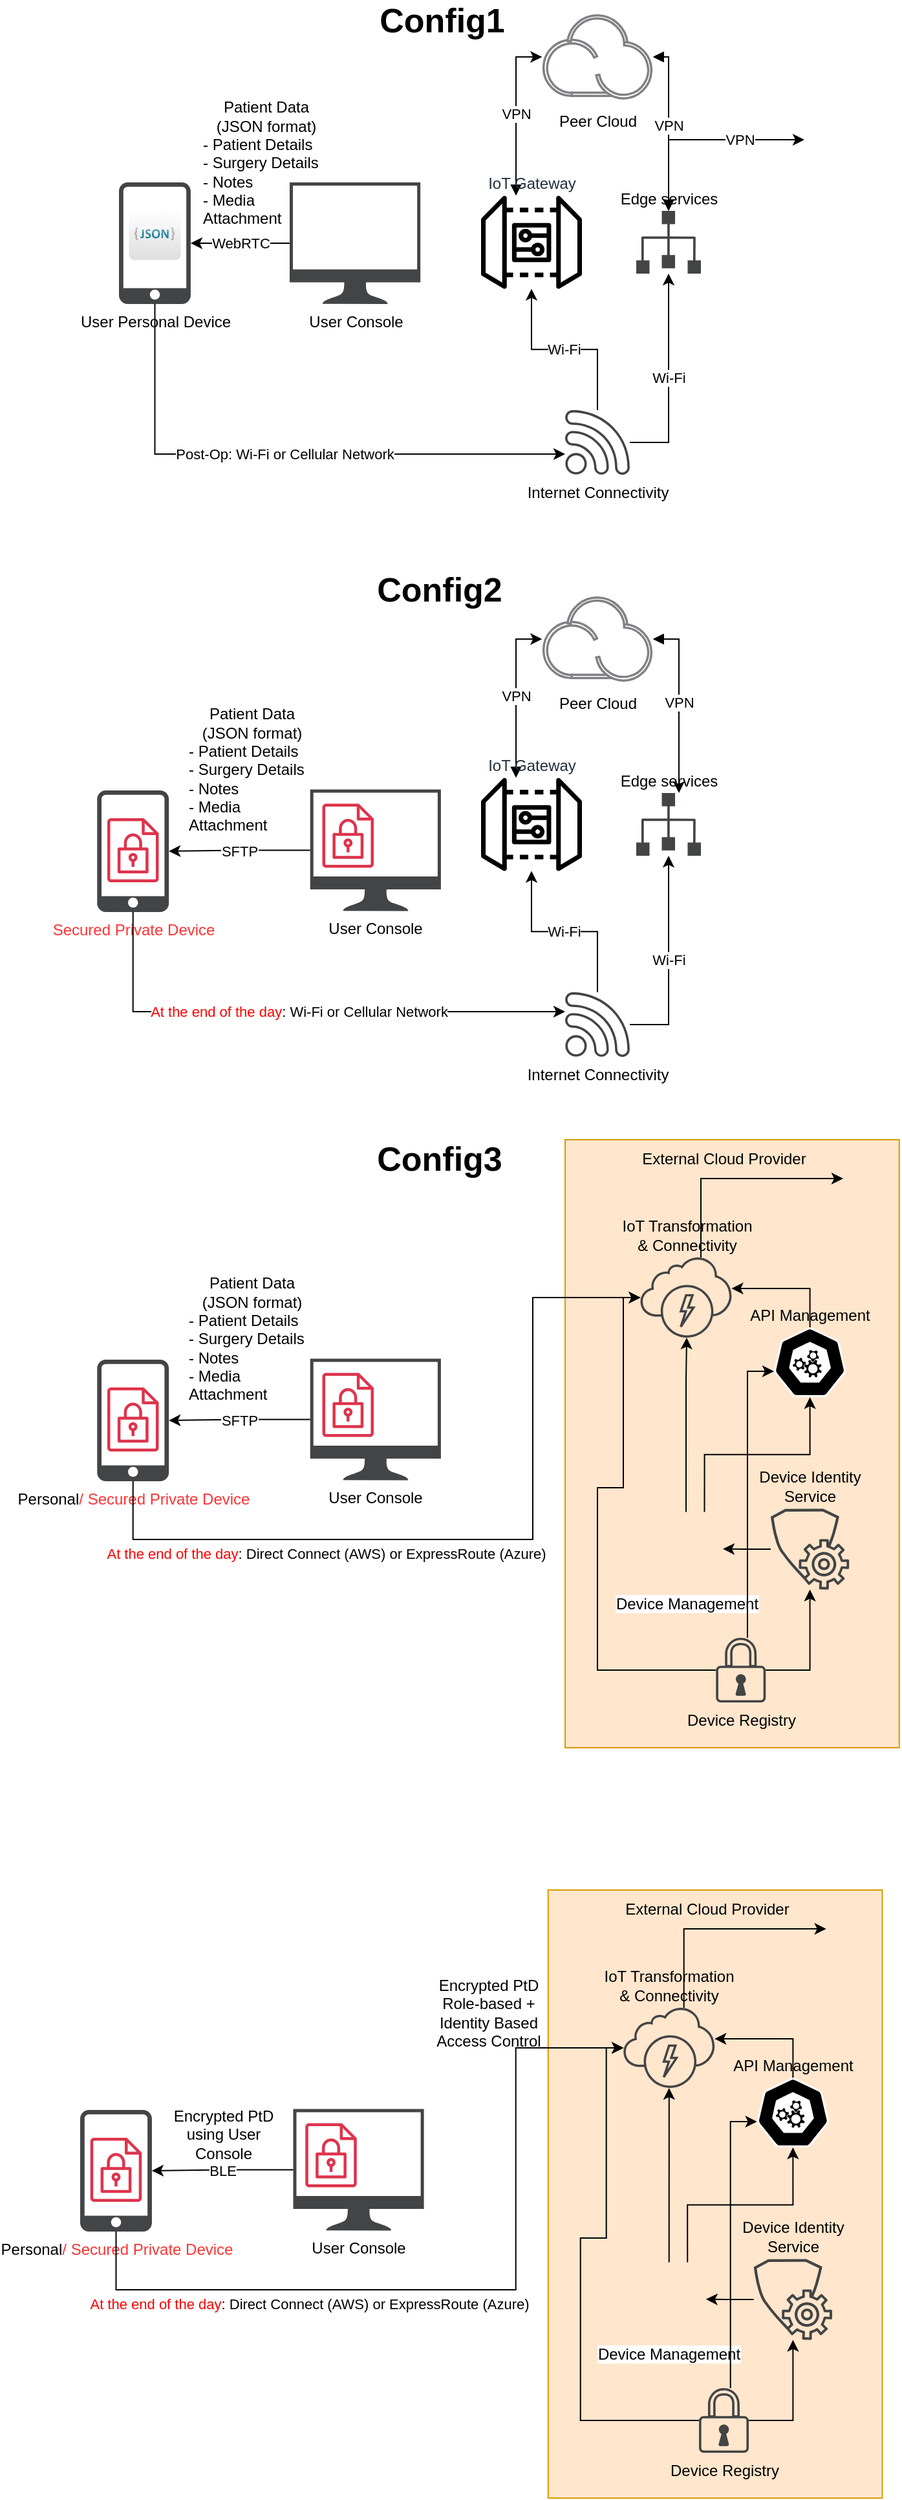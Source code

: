 <mxfile version="24.0.4" type="github">
  <diagram name="Page-1" id="X_7h8zLOfVIcf5Rycq8-">
    <mxGraphModel dx="1434" dy="814" grid="1" gridSize="10" guides="1" tooltips="1" connect="1" arrows="1" fold="1" page="1" pageScale="1" pageWidth="850" pageHeight="1100" math="0" shadow="0">
      <root>
        <mxCell id="0" />
        <mxCell id="1" parent="0" />
        <mxCell id="LSRTFatCAq7PPlSGL0DP-1" value="" style="rounded=0;whiteSpace=wrap;html=1;fillColor=#ffe6cc;strokeColor=#d79b00;" parent="1" vertex="1">
          <mxGeometry x="505" y="960" width="258.36" height="470" as="geometry" />
        </mxCell>
        <mxCell id="LSRTFatCAq7PPlSGL0DP-2" value="User Personal Device" style="sketch=0;pointerEvents=1;shadow=0;dashed=0;html=1;strokeColor=none;fillColor=#434445;aspect=fixed;labelPosition=center;verticalLabelPosition=bottom;verticalAlign=top;align=center;outlineConnect=0;shape=mxgraph.vvd.phone;" parent="1" vertex="1">
          <mxGeometry x="160" y="220" width="55.46" height="94" as="geometry" />
        </mxCell>
        <mxCell id="LSRTFatCAq7PPlSGL0DP-3" value="User Console" style="sketch=0;pointerEvents=1;shadow=0;dashed=0;html=1;strokeColor=none;fillColor=#434445;aspect=fixed;labelPosition=center;verticalLabelPosition=bottom;verticalAlign=top;align=center;outlineConnect=0;shape=mxgraph.vvd.monitor;" parent="1" vertex="1">
          <mxGeometry x="292" y="220" width="101.08" height="94" as="geometry" />
        </mxCell>
        <mxCell id="LSRTFatCAq7PPlSGL0DP-4" value="WebRTC" style="edgeStyle=orthogonalEdgeStyle;shape=connector;rounded=0;orthogonalLoop=1;jettySize=auto;html=1;labelBackgroundColor=default;strokeColor=default;align=center;verticalAlign=middle;fontFamily=Helvetica;fontSize=11;fontColor=default;endArrow=classic;" parent="1" source="LSRTFatCAq7PPlSGL0DP-3" target="LSRTFatCAq7PPlSGL0DP-2" edge="1">
          <mxGeometry relative="1" as="geometry" />
        </mxCell>
        <mxCell id="LSRTFatCAq7PPlSGL0DP-5" value="VPN" style="edgeStyle=orthogonalEdgeStyle;shape=connector;rounded=0;orthogonalLoop=1;jettySize=auto;html=1;exitX=1;exitY=0.5;exitDx=0;exitDy=0;labelBackgroundColor=default;strokeColor=default;align=center;verticalAlign=middle;fontFamily=Helvetica;fontSize=11;fontColor=default;endArrow=classic;startArrow=block;startFill=1;" parent="1" source="LSRTFatCAq7PPlSGL0DP-6" target="LSRTFatCAq7PPlSGL0DP-9" edge="1">
          <mxGeometry relative="1" as="geometry">
            <Array as="points">
              <mxPoint x="585" y="123" />
            </Array>
          </mxGeometry>
        </mxCell>
        <mxCell id="LSRTFatCAq7PPlSGL0DP-6" value="Peer Cloud" style="image;aspect=fixed;perimeter=ellipsePerimeter;html=1;align=center;shadow=0;dashed=0;fontColor=#00000;labelBackgroundColor=default;fontSize=12;spacingTop=3;image=img/lib/ibm/miscellaneous/peer_cloud.svg;strokeColor=#000000;" parent="1" vertex="1">
          <mxGeometry x="487.14" y="90" width="85.71" height="66" as="geometry" />
        </mxCell>
        <mxCell id="LSRTFatCAq7PPlSGL0DP-7" value="VPN" style="edgeStyle=orthogonalEdgeStyle;shape=connector;rounded=0;orthogonalLoop=1;jettySize=auto;html=1;entryX=0;entryY=0.5;entryDx=0;entryDy=0;labelBackgroundColor=default;strokeColor=default;align=center;verticalAlign=middle;fontFamily=Helvetica;fontSize=11;fontColor=default;endArrow=classic;startArrow=block;startFill=1;" parent="1" source="LSRTFatCAq7PPlSGL0DP-8" target="LSRTFatCAq7PPlSGL0DP-6" edge="1">
          <mxGeometry relative="1" as="geometry">
            <Array as="points">
              <mxPoint x="467" y="123" />
            </Array>
          </mxGeometry>
        </mxCell>
        <mxCell id="LSRTFatCAq7PPlSGL0DP-8" value="IoT Gateway" style="sketch=0;outlineConnect=0;fontColor=#232F3E;gradientColor=none;fillColor=#00000;strokeColor=none;dashed=0;verticalLabelPosition=top;verticalAlign=bottom;align=center;html=1;fontSize=12;fontStyle=0;aspect=fixed;pointerEvents=1;shape=mxgraph.aws4.iot_device_gateway;labelPosition=center;" parent="1" vertex="1">
          <mxGeometry x="440" y="229.75" width="78" height="73" as="geometry" />
        </mxCell>
        <mxCell id="LSRTFatCAq7PPlSGL0DP-9" value="Edge services" style="sketch=0;pointerEvents=1;shadow=0;dashed=0;html=1;strokeColor=none;fillColor=#434445;aspect=fixed;labelPosition=center;verticalLabelPosition=top;verticalAlign=bottom;align=center;outlineConnect=0;shape=mxgraph.vvd.infrastructure;" parent="1" vertex="1">
          <mxGeometry x="560" y="242" width="50" height="48.5" as="geometry" />
        </mxCell>
        <mxCell id="LSRTFatCAq7PPlSGL0DP-10" value="Wi-Fi" style="edgeStyle=orthogonalEdgeStyle;shape=connector;rounded=0;orthogonalLoop=1;jettySize=auto;html=1;labelBackgroundColor=default;strokeColor=default;align=center;verticalAlign=middle;fontFamily=Helvetica;fontSize=11;fontColor=default;endArrow=classic;" parent="1" source="LSRTFatCAq7PPlSGL0DP-12" target="LSRTFatCAq7PPlSGL0DP-8" edge="1">
          <mxGeometry relative="1" as="geometry" />
        </mxCell>
        <mxCell id="LSRTFatCAq7PPlSGL0DP-11" value="Wi-Fi" style="edgeStyle=orthogonalEdgeStyle;shape=connector;rounded=0;orthogonalLoop=1;jettySize=auto;html=1;labelBackgroundColor=default;strokeColor=default;align=center;verticalAlign=middle;fontFamily=Helvetica;fontSize=11;fontColor=default;endArrow=classic;" parent="1" source="LSRTFatCAq7PPlSGL0DP-12" target="LSRTFatCAq7PPlSGL0DP-9" edge="1">
          <mxGeometry relative="1" as="geometry" />
        </mxCell>
        <mxCell id="LSRTFatCAq7PPlSGL0DP-12" value="Internet Connectivity" style="sketch=0;pointerEvents=1;shadow=0;dashed=0;html=1;strokeColor=none;fillColor=#434445;aspect=fixed;labelPosition=center;verticalLabelPosition=bottom;verticalAlign=top;align=center;outlineConnect=0;shape=mxgraph.vvd.wi_fi;" parent="1" vertex="1">
          <mxGeometry x="505" y="396" width="50" height="50" as="geometry" />
        </mxCell>
        <mxCell id="LSRTFatCAq7PPlSGL0DP-13" value="VPN" style="edgeStyle=orthogonalEdgeStyle;shape=connector;rounded=0;orthogonalLoop=1;jettySize=auto;html=1;labelBackgroundColor=default;strokeColor=default;align=center;verticalAlign=middle;fontFamily=Helvetica;fontSize=11;fontColor=default;endArrow=classic;startArrow=block;startFill=1;" parent="1" source="LSRTFatCAq7PPlSGL0DP-9" edge="1">
          <mxGeometry x="0.375" relative="1" as="geometry">
            <Array as="points">
              <mxPoint x="585" y="187" />
            </Array>
            <mxPoint x="690" y="187" as="targetPoint" />
            <mxPoint as="offset" />
          </mxGeometry>
        </mxCell>
        <mxCell id="LSRTFatCAq7PPlSGL0DP-14" value="Post-Op: Wi-Fi or Cellular Network" style="edgeStyle=orthogonalEdgeStyle;shape=connector;rounded=0;orthogonalLoop=1;jettySize=auto;html=1;labelBackgroundColor=default;strokeColor=default;align=center;verticalAlign=middle;fontFamily=Helvetica;fontSize=11;fontColor=default;endArrow=classic;startArrow=none;startFill=0;" parent="1" source="LSRTFatCAq7PPlSGL0DP-2" target="LSRTFatCAq7PPlSGL0DP-12" edge="1">
          <mxGeometry relative="1" as="geometry">
            <Array as="points">
              <mxPoint x="188" y="430" />
            </Array>
          </mxGeometry>
        </mxCell>
        <mxCell id="LSRTFatCAq7PPlSGL0DP-15" value="" style="dashed=0;outlineConnect=0;html=1;align=center;labelPosition=center;verticalLabelPosition=bottom;verticalAlign=top;shape=mxgraph.webicons.json_2;gradientColor=#DFDEDE" parent="1" vertex="1">
          <mxGeometry x="167.73" y="240" width="40" height="40" as="geometry" />
        </mxCell>
        <mxCell id="LSRTFatCAq7PPlSGL0DP-16" value="Patient Data&lt;br&gt;(JSON format)&lt;br&gt;&lt;div style=&quot;text-align: left;&quot;&gt;&lt;span style=&quot;background-color: initial;&quot;&gt;- Patient Details&lt;/span&gt;&lt;/div&gt;&lt;div style=&quot;text-align: left;&quot;&gt;&lt;span style=&quot;background-color: initial;&quot;&gt;- Surgery Details&lt;/span&gt;&lt;/div&gt;&lt;div style=&quot;text-align: left;&quot;&gt;&lt;span style=&quot;background-color: initial;&quot;&gt;- Notes&lt;/span&gt;&lt;/div&gt;&lt;div style=&quot;text-align: left;&quot;&gt;&lt;span style=&quot;background-color: initial;&quot;&gt;- Media Attachment&lt;/span&gt;&lt;/div&gt;" style="text;html=1;align=center;verticalAlign=middle;whiteSpace=wrap;rounded=0;" parent="1" vertex="1">
          <mxGeometry x="224" y="160" width="100" height="90" as="geometry" />
        </mxCell>
        <mxCell id="LSRTFatCAq7PPlSGL0DP-17" value="&lt;font color=&quot;#ff3333&quot;&gt;Secured Private Device&lt;/font&gt;" style="sketch=0;pointerEvents=1;shadow=0;dashed=0;html=1;strokeColor=none;fillColor=#434445;aspect=fixed;labelPosition=center;verticalLabelPosition=bottom;verticalAlign=top;align=center;outlineConnect=0;shape=mxgraph.vvd.phone;" parent="1" vertex="1">
          <mxGeometry x="143.13" y="690" width="55.46" height="94" as="geometry" />
        </mxCell>
        <mxCell id="LSRTFatCAq7PPlSGL0DP-18" value="VPN" style="edgeStyle=orthogonalEdgeStyle;shape=connector;rounded=0;orthogonalLoop=1;jettySize=auto;html=1;exitX=1;exitY=0.5;exitDx=0;exitDy=0;labelBackgroundColor=default;strokeColor=default;align=center;verticalAlign=middle;fontFamily=Helvetica;fontSize=11;fontColor=default;endArrow=classic;startArrow=block;startFill=1;" parent="1" source="LSRTFatCAq7PPlSGL0DP-19" target="LSRTFatCAq7PPlSGL0DP-22" edge="1">
          <mxGeometry relative="1" as="geometry">
            <Array as="points">
              <mxPoint x="593" y="573" />
            </Array>
          </mxGeometry>
        </mxCell>
        <mxCell id="LSRTFatCAq7PPlSGL0DP-19" value="Peer Cloud" style="image;aspect=fixed;perimeter=ellipsePerimeter;html=1;align=center;shadow=0;dashed=0;fontColor=#00000;labelBackgroundColor=default;fontSize=12;spacingTop=3;image=img/lib/ibm/miscellaneous/peer_cloud.svg;strokeColor=#000000;" parent="1" vertex="1">
          <mxGeometry x="487.14" y="540" width="85.71" height="66" as="geometry" />
        </mxCell>
        <mxCell id="LSRTFatCAq7PPlSGL0DP-20" value="VPN" style="edgeStyle=orthogonalEdgeStyle;shape=connector;rounded=0;orthogonalLoop=1;jettySize=auto;html=1;entryX=0;entryY=0.5;entryDx=0;entryDy=0;labelBackgroundColor=default;strokeColor=default;align=center;verticalAlign=middle;fontFamily=Helvetica;fontSize=11;fontColor=default;endArrow=classic;startArrow=block;startFill=1;" parent="1" source="LSRTFatCAq7PPlSGL0DP-21" target="LSRTFatCAq7PPlSGL0DP-19" edge="1">
          <mxGeometry relative="1" as="geometry">
            <Array as="points">
              <mxPoint x="467" y="573" />
            </Array>
          </mxGeometry>
        </mxCell>
        <mxCell id="LSRTFatCAq7PPlSGL0DP-21" value="IoT Gateway" style="sketch=0;outlineConnect=0;fontColor=#232F3E;gradientColor=none;fillColor=#00000;strokeColor=none;dashed=0;verticalLabelPosition=top;verticalAlign=bottom;align=center;html=1;fontSize=12;fontStyle=0;aspect=fixed;pointerEvents=1;shape=mxgraph.aws4.iot_device_gateway;labelPosition=center;" parent="1" vertex="1">
          <mxGeometry x="440" y="679.75" width="78" height="73" as="geometry" />
        </mxCell>
        <mxCell id="LSRTFatCAq7PPlSGL0DP-22" value="Edge services" style="sketch=0;pointerEvents=1;shadow=0;dashed=0;html=1;strokeColor=none;fillColor=#434445;aspect=fixed;labelPosition=center;verticalLabelPosition=top;verticalAlign=bottom;align=center;outlineConnect=0;shape=mxgraph.vvd.infrastructure;" parent="1" vertex="1">
          <mxGeometry x="560" y="692" width="50" height="48.5" as="geometry" />
        </mxCell>
        <mxCell id="LSRTFatCAq7PPlSGL0DP-23" value="Wi-Fi" style="edgeStyle=orthogonalEdgeStyle;shape=connector;rounded=0;orthogonalLoop=1;jettySize=auto;html=1;labelBackgroundColor=default;strokeColor=default;align=center;verticalAlign=middle;fontFamily=Helvetica;fontSize=11;fontColor=default;endArrow=classic;" parent="1" source="LSRTFatCAq7PPlSGL0DP-25" target="LSRTFatCAq7PPlSGL0DP-21" edge="1">
          <mxGeometry relative="1" as="geometry" />
        </mxCell>
        <mxCell id="LSRTFatCAq7PPlSGL0DP-24" value="Wi-Fi" style="edgeStyle=orthogonalEdgeStyle;shape=connector;rounded=0;orthogonalLoop=1;jettySize=auto;html=1;labelBackgroundColor=default;strokeColor=default;align=center;verticalAlign=middle;fontFamily=Helvetica;fontSize=11;fontColor=default;endArrow=classic;" parent="1" source="LSRTFatCAq7PPlSGL0DP-25" target="LSRTFatCAq7PPlSGL0DP-22" edge="1">
          <mxGeometry relative="1" as="geometry" />
        </mxCell>
        <mxCell id="LSRTFatCAq7PPlSGL0DP-25" value="Internet Connectivity" style="sketch=0;pointerEvents=1;shadow=0;dashed=0;html=1;strokeColor=none;fillColor=#434445;aspect=fixed;labelPosition=center;verticalLabelPosition=bottom;verticalAlign=top;align=center;outlineConnect=0;shape=mxgraph.vvd.wi_fi;" parent="1" vertex="1">
          <mxGeometry x="505" y="846" width="50" height="50" as="geometry" />
        </mxCell>
        <mxCell id="LSRTFatCAq7PPlSGL0DP-26" value="&lt;font color=&quot;#ff0000&quot;&gt;At the end of the day&lt;/font&gt;: Wi-Fi or Cellular Network" style="edgeStyle=orthogonalEdgeStyle;shape=connector;rounded=0;orthogonalLoop=1;jettySize=auto;html=1;labelBackgroundColor=default;strokeColor=default;align=center;verticalAlign=middle;fontFamily=Helvetica;fontSize=11;fontColor=default;endArrow=classic;startArrow=none;startFill=0;" parent="1" source="LSRTFatCAq7PPlSGL0DP-17" target="LSRTFatCAq7PPlSGL0DP-25" edge="1">
          <mxGeometry relative="1" as="geometry">
            <Array as="points">
              <mxPoint x="171.13" y="861" />
            </Array>
          </mxGeometry>
        </mxCell>
        <mxCell id="LSRTFatCAq7PPlSGL0DP-27" value="User Console" style="sketch=0;pointerEvents=1;shadow=0;dashed=0;html=1;strokeColor=none;fillColor=#434445;aspect=fixed;labelPosition=center;verticalLabelPosition=bottom;verticalAlign=top;align=center;outlineConnect=0;shape=mxgraph.vvd.monitor;" parent="1" vertex="1">
          <mxGeometry x="307.86" y="689.25" width="101.08" height="94" as="geometry" />
        </mxCell>
        <mxCell id="LSRTFatCAq7PPlSGL0DP-28" value="SFTP" style="edgeStyle=orthogonalEdgeStyle;shape=connector;rounded=0;orthogonalLoop=1;jettySize=auto;html=1;labelBackgroundColor=default;strokeColor=default;align=center;verticalAlign=middle;fontFamily=Helvetica;fontSize=11;fontColor=default;endArrow=classic;" parent="1" source="LSRTFatCAq7PPlSGL0DP-27" target="LSRTFatCAq7PPlSGL0DP-17" edge="1">
          <mxGeometry relative="1" as="geometry">
            <mxPoint x="230.86" y="736.25" as="targetPoint" />
          </mxGeometry>
        </mxCell>
        <mxCell id="LSRTFatCAq7PPlSGL0DP-29" value="Patient Data&lt;br&gt;(JSON format)&lt;br&gt;&lt;div style=&quot;text-align: left;&quot;&gt;&lt;span style=&quot;background-color: initial;&quot;&gt;- Patient Details&lt;/span&gt;&lt;/div&gt;&lt;div style=&quot;text-align: left;&quot;&gt;&lt;span style=&quot;background-color: initial;&quot;&gt;- Surgery Details&lt;/span&gt;&lt;/div&gt;&lt;div style=&quot;text-align: left;&quot;&gt;&lt;span style=&quot;background-color: initial;&quot;&gt;- Notes&lt;/span&gt;&lt;/div&gt;&lt;div style=&quot;text-align: left;&quot;&gt;&lt;span style=&quot;background-color: initial;&quot;&gt;- Media Attachment&lt;/span&gt;&lt;/div&gt;" style="text;html=1;align=center;verticalAlign=middle;whiteSpace=wrap;rounded=0;" parent="1" vertex="1">
          <mxGeometry x="213.13" y="629.25" width="100" height="90" as="geometry" />
        </mxCell>
        <mxCell id="LSRTFatCAq7PPlSGL0DP-30" value="" style="sketch=0;outlineConnect=0;fontColor=#232F3E;gradientColor=none;fillColor=#DD344C;strokeColor=none;dashed=0;verticalLabelPosition=bottom;verticalAlign=top;align=center;html=1;fontSize=12;fontStyle=0;aspect=fixed;pointerEvents=1;shape=mxgraph.aws4.encrypted_data;" parent="1" vertex="1">
          <mxGeometry x="317.26" y="700" width="39.74" height="50" as="geometry" />
        </mxCell>
        <mxCell id="LSRTFatCAq7PPlSGL0DP-31" value="&lt;b&gt;&lt;font style=&quot;font-size: 26px;&quot;&gt;Config1&lt;/font&gt;&lt;/b&gt;" style="text;html=1;align=center;verticalAlign=middle;whiteSpace=wrap;rounded=0;" parent="1" vertex="1">
          <mxGeometry x="380.0" y="80" width="60" height="30" as="geometry" />
        </mxCell>
        <mxCell id="LSRTFatCAq7PPlSGL0DP-32" value="&lt;b&gt;&lt;font style=&quot;font-size: 26px;&quot;&gt;Config2&lt;br&gt;&lt;/font&gt;&lt;/b&gt;" style="text;html=1;align=center;verticalAlign=middle;whiteSpace=wrap;rounded=0;" parent="1" vertex="1">
          <mxGeometry x="378.13" y="520" width="60" height="30" as="geometry" />
        </mxCell>
        <mxCell id="LSRTFatCAq7PPlSGL0DP-33" value="Personal&lt;font color=&quot;#ff3333&quot;&gt;/ Secured Private Device&lt;/font&gt;" style="sketch=0;pointerEvents=1;shadow=0;dashed=0;html=1;strokeColor=none;fillColor=#434445;aspect=fixed;labelPosition=center;verticalLabelPosition=bottom;verticalAlign=top;align=center;outlineConnect=0;shape=mxgraph.vvd.phone;" parent="1" vertex="1">
          <mxGeometry x="143.13" y="1130" width="55.46" height="94" as="geometry" />
        </mxCell>
        <mxCell id="LSRTFatCAq7PPlSGL0DP-34" value="&lt;font color=&quot;#ff0000&quot;&gt;At the end of the day&lt;/font&gt;: Direct Connect (AWS) or ExpressRoute (Azure)" style="edgeStyle=orthogonalEdgeStyle;shape=connector;rounded=0;orthogonalLoop=1;jettySize=auto;html=1;labelBackgroundColor=default;strokeColor=default;align=center;verticalAlign=middle;fontFamily=Helvetica;fontSize=11;fontColor=default;endArrow=classic;startArrow=none;startFill=0;" parent="1" source="LSRTFatCAq7PPlSGL0DP-33" target="LSRTFatCAq7PPlSGL0DP-43" edge="1">
          <mxGeometry x="-0.378" y="-11" relative="1" as="geometry">
            <Array as="points">
              <mxPoint x="171" y="1269" />
              <mxPoint x="480" y="1269" />
              <mxPoint x="480" y="1082" />
            </Array>
            <mxPoint x="505" y="1301" as="targetPoint" />
            <mxPoint as="offset" />
          </mxGeometry>
        </mxCell>
        <mxCell id="LSRTFatCAq7PPlSGL0DP-35" value="User Console" style="sketch=0;pointerEvents=1;shadow=0;dashed=0;html=1;strokeColor=none;fillColor=#434445;aspect=fixed;labelPosition=center;verticalLabelPosition=bottom;verticalAlign=top;align=center;outlineConnect=0;shape=mxgraph.vvd.monitor;" parent="1" vertex="1">
          <mxGeometry x="307.86" y="1129.25" width="101.08" height="94" as="geometry" />
        </mxCell>
        <mxCell id="LSRTFatCAq7PPlSGL0DP-36" value="SFTP" style="edgeStyle=orthogonalEdgeStyle;shape=connector;rounded=0;orthogonalLoop=1;jettySize=auto;html=1;labelBackgroundColor=default;strokeColor=default;align=center;verticalAlign=middle;fontFamily=Helvetica;fontSize=11;fontColor=default;endArrow=classic;" parent="1" source="LSRTFatCAq7PPlSGL0DP-35" target="LSRTFatCAq7PPlSGL0DP-33" edge="1">
          <mxGeometry relative="1" as="geometry">
            <mxPoint x="230.86" y="1176.25" as="targetPoint" />
          </mxGeometry>
        </mxCell>
        <mxCell id="LSRTFatCAq7PPlSGL0DP-37" value="Patient Data&lt;br&gt;(JSON format)&lt;br&gt;&lt;div style=&quot;text-align: left;&quot;&gt;&lt;span style=&quot;background-color: initial;&quot;&gt;- Patient Details&lt;/span&gt;&lt;/div&gt;&lt;div style=&quot;text-align: left;&quot;&gt;&lt;span style=&quot;background-color: initial;&quot;&gt;- Surgery Details&lt;/span&gt;&lt;/div&gt;&lt;div style=&quot;text-align: left;&quot;&gt;&lt;span style=&quot;background-color: initial;&quot;&gt;- Notes&lt;/span&gt;&lt;/div&gt;&lt;div style=&quot;text-align: left;&quot;&gt;&lt;span style=&quot;background-color: initial;&quot;&gt;- Media Attachment&lt;/span&gt;&lt;/div&gt;" style="text;html=1;align=center;verticalAlign=middle;whiteSpace=wrap;rounded=0;" parent="1" vertex="1">
          <mxGeometry x="213.13" y="1069.25" width="100" height="90" as="geometry" />
        </mxCell>
        <mxCell id="LSRTFatCAq7PPlSGL0DP-38" value="" style="sketch=0;outlineConnect=0;fontColor=#232F3E;gradientColor=none;fillColor=#DD344C;strokeColor=none;dashed=0;verticalLabelPosition=bottom;verticalAlign=top;align=center;html=1;fontSize=12;fontStyle=0;aspect=fixed;pointerEvents=1;shape=mxgraph.aws4.encrypted_data;" parent="1" vertex="1">
          <mxGeometry x="317.26" y="1140" width="39.74" height="50" as="geometry" />
        </mxCell>
        <mxCell id="LSRTFatCAq7PPlSGL0DP-39" value="&lt;b&gt;&lt;font style=&quot;font-size: 26px;&quot;&gt;Config3&lt;br&gt;&lt;/font&gt;&lt;/b&gt;" style="text;html=1;align=center;verticalAlign=middle;whiteSpace=wrap;rounded=0;" parent="1" vertex="1">
          <mxGeometry x="378.13" y="960" width="60" height="30" as="geometry" />
        </mxCell>
        <mxCell id="LSRTFatCAq7PPlSGL0DP-40" value="" style="sketch=0;outlineConnect=0;fontColor=#232F3E;gradientColor=none;fillColor=#DD344C;strokeColor=none;dashed=0;verticalLabelPosition=bottom;verticalAlign=top;align=center;html=1;fontSize=12;fontStyle=0;aspect=fixed;pointerEvents=1;shape=mxgraph.aws4.encrypted_data;" parent="1" vertex="1">
          <mxGeometry x="150.99" y="711.25" width="39.74" height="50" as="geometry" />
        </mxCell>
        <mxCell id="LSRTFatCAq7PPlSGL0DP-41" value="" style="sketch=0;outlineConnect=0;fontColor=#232F3E;gradientColor=none;fillColor=#DD344C;strokeColor=none;dashed=0;verticalLabelPosition=bottom;verticalAlign=top;align=center;html=1;fontSize=12;fontStyle=0;aspect=fixed;pointerEvents=1;shape=mxgraph.aws4.encrypted_data;" parent="1" vertex="1">
          <mxGeometry x="150.99" y="1151.25" width="39.74" height="50" as="geometry" />
        </mxCell>
        <mxCell id="LSRTFatCAq7PPlSGL0DP-42" style="edgeStyle=orthogonalEdgeStyle;shape=connector;rounded=0;orthogonalLoop=1;jettySize=auto;html=1;labelBackgroundColor=default;strokeColor=default;align=center;verticalAlign=middle;fontFamily=Helvetica;fontSize=11;fontColor=default;endArrow=classic;" parent="1" source="LSRTFatCAq7PPlSGL0DP-43" edge="1">
          <mxGeometry relative="1" as="geometry">
            <Array as="points">
              <mxPoint x="610" y="990" />
            </Array>
            <mxPoint x="720" y="990" as="targetPoint" />
          </mxGeometry>
        </mxCell>
        <mxCell id="LSRTFatCAq7PPlSGL0DP-43" value="IoT Transformation &lt;br&gt;&amp;amp; Connectivity" style="sketch=0;pointerEvents=1;shadow=0;dashed=0;html=1;strokeColor=none;fillColor=#434445;aspect=fixed;labelPosition=center;verticalLabelPosition=top;verticalAlign=bottom;align=center;outlineConnect=0;shape=mxgraph.vvd.service_provider_cloud_environment;" parent="1" vertex="1">
          <mxGeometry x="563.27" y="1051" width="70.46" height="62" as="geometry" />
        </mxCell>
        <mxCell id="LSRTFatCAq7PPlSGL0DP-44" style="edgeStyle=orthogonalEdgeStyle;shape=connector;rounded=0;orthogonalLoop=1;jettySize=auto;html=1;exitX=0.5;exitY=0;exitDx=0;exitDy=0;labelBackgroundColor=default;strokeColor=default;align=center;verticalAlign=middle;fontFamily=Helvetica;fontSize=11;fontColor=default;endArrow=classic;" parent="1" source="LSRTFatCAq7PPlSGL0DP-45" target="LSRTFatCAq7PPlSGL0DP-43" edge="1">
          <mxGeometry relative="1" as="geometry">
            <Array as="points">
              <mxPoint x="599" y="1145" />
              <mxPoint x="599" y="1145" />
            </Array>
          </mxGeometry>
        </mxCell>
        <mxCell id="LSRTFatCAq7PPlSGL0DP-45" value="Device Management" style="shape=image;html=1;verticalAlign=top;verticalLabelPosition=bottom;labelBackgroundColor=#ffffff;imageAspect=0;aspect=fixed;image=https://cdn0.iconfinder.com/data/icons/call-center-and-service/32/27-Settings-128.png" parent="1" vertex="1">
          <mxGeometry x="570" y="1247.75" width="57" height="57" as="geometry" />
        </mxCell>
        <mxCell id="LSRTFatCAq7PPlSGL0DP-46" style="edgeStyle=orthogonalEdgeStyle;shape=connector;rounded=0;orthogonalLoop=1;jettySize=auto;html=1;labelBackgroundColor=default;strokeColor=default;align=center;verticalAlign=middle;fontFamily=Helvetica;fontSize=11;fontColor=default;endArrow=classic;" parent="1" source="LSRTFatCAq7PPlSGL0DP-47" target="LSRTFatCAq7PPlSGL0DP-45" edge="1">
          <mxGeometry relative="1" as="geometry" />
        </mxCell>
        <mxCell id="LSRTFatCAq7PPlSGL0DP-47" value="Device Identity &lt;br&gt;Service" style="sketch=0;pointerEvents=1;shadow=0;dashed=0;html=1;strokeColor=none;fillColor=#434445;aspect=fixed;labelPosition=center;verticalLabelPosition=top;verticalAlign=bottom;align=center;outlineConnect=0;shape=mxgraph.vvd.protection_group_config;" parent="1" vertex="1">
          <mxGeometry x="664" y="1245.25" width="60.63" height="62.5" as="geometry" />
        </mxCell>
        <mxCell id="LSRTFatCAq7PPlSGL0DP-48" style="edgeStyle=orthogonalEdgeStyle;shape=connector;rounded=0;orthogonalLoop=1;jettySize=auto;html=1;labelBackgroundColor=default;strokeColor=default;align=center;verticalAlign=middle;fontFamily=Helvetica;fontSize=11;fontColor=default;endArrow=classic;" parent="1" source="LSRTFatCAq7PPlSGL0DP-50" target="LSRTFatCAq7PPlSGL0DP-47" edge="1">
          <mxGeometry relative="1" as="geometry" />
        </mxCell>
        <mxCell id="LSRTFatCAq7PPlSGL0DP-49" style="edgeStyle=orthogonalEdgeStyle;shape=connector;rounded=0;orthogonalLoop=1;jettySize=auto;html=1;labelBackgroundColor=default;strokeColor=default;align=center;verticalAlign=middle;fontFamily=Helvetica;fontSize=11;fontColor=default;endArrow=classic;" parent="1" source="LSRTFatCAq7PPlSGL0DP-50" target="LSRTFatCAq7PPlSGL0DP-43" edge="1">
          <mxGeometry relative="1" as="geometry">
            <Array as="points">
              <mxPoint x="530" y="1370" />
              <mxPoint x="530" y="1229" />
              <mxPoint x="550" y="1229" />
              <mxPoint x="550" y="1082" />
            </Array>
          </mxGeometry>
        </mxCell>
        <mxCell id="LSRTFatCAq7PPlSGL0DP-50" value="Device Registry" style="sketch=0;pointerEvents=1;shadow=0;dashed=0;html=1;strokeColor=none;fillColor=#434445;aspect=fixed;labelPosition=center;verticalLabelPosition=bottom;verticalAlign=top;align=center;outlineConnect=0;shape=mxgraph.vvd.security;" parent="1" vertex="1">
          <mxGeometry x="621.64" y="1345" width="38.5" height="50" as="geometry" />
        </mxCell>
        <mxCell id="LSRTFatCAq7PPlSGL0DP-51" style="edgeStyle=orthogonalEdgeStyle;shape=connector;rounded=0;orthogonalLoop=1;jettySize=auto;html=1;exitX=0.5;exitY=0;exitDx=0;exitDy=0;exitPerimeter=0;labelBackgroundColor=default;strokeColor=default;align=center;verticalAlign=middle;fontFamily=Helvetica;fontSize=11;fontColor=default;endArrow=classic;" parent="1" source="LSRTFatCAq7PPlSGL0DP-52" target="LSRTFatCAq7PPlSGL0DP-43" edge="1">
          <mxGeometry relative="1" as="geometry">
            <Array as="points">
              <mxPoint x="694" y="1075" />
            </Array>
          </mxGeometry>
        </mxCell>
        <mxCell id="LSRTFatCAq7PPlSGL0DP-52" value="&lt;br&gt;&lt;br&gt;&lt;br&gt;&lt;br&gt;&lt;br&gt;API Management" style="aspect=fixed;sketch=0;html=1;dashed=0;whitespace=wrap;fillColor=#00000;strokeColor=#ffffff;points=[[0.005,0.63,0],[0.1,0.2,0],[0.9,0.2,0],[0.5,0,0],[0.995,0.63,0],[0.72,0.99,0],[0.5,1,0],[0.28,0.99,0]];shape=mxgraph.kubernetes.icon2;prIcon=api;labelPosition=center;verticalLabelPosition=top;align=center;verticalAlign=bottom;" parent="1" vertex="1">
          <mxGeometry x="666.19" y="1105" width="56.25" height="54" as="geometry" />
        </mxCell>
        <mxCell id="LSRTFatCAq7PPlSGL0DP-53" style="edgeStyle=orthogonalEdgeStyle;shape=connector;rounded=0;orthogonalLoop=1;jettySize=auto;html=1;exitX=0.75;exitY=0;exitDx=0;exitDy=0;entryX=0.5;entryY=1;entryDx=0;entryDy=0;entryPerimeter=0;labelBackgroundColor=default;strokeColor=default;align=center;verticalAlign=middle;fontFamily=Helvetica;fontSize=11;fontColor=default;endArrow=classic;" parent="1" source="LSRTFatCAq7PPlSGL0DP-45" target="LSRTFatCAq7PPlSGL0DP-52" edge="1">
          <mxGeometry relative="1" as="geometry" />
        </mxCell>
        <mxCell id="LSRTFatCAq7PPlSGL0DP-54" style="edgeStyle=orthogonalEdgeStyle;shape=connector;rounded=0;orthogonalLoop=1;jettySize=auto;html=1;entryX=0.005;entryY=0.63;entryDx=0;entryDy=0;entryPerimeter=0;labelBackgroundColor=default;strokeColor=default;align=center;verticalAlign=middle;fontFamily=Helvetica;fontSize=11;fontColor=default;endArrow=classic;" parent="1" source="LSRTFatCAq7PPlSGL0DP-50" target="LSRTFatCAq7PPlSGL0DP-52" edge="1">
          <mxGeometry relative="1" as="geometry">
            <Array as="points">
              <mxPoint x="646" y="1139" />
            </Array>
          </mxGeometry>
        </mxCell>
        <mxCell id="LSRTFatCAq7PPlSGL0DP-55" value="External Cloud Provider" style="text;html=1;align=center;verticalAlign=middle;whiteSpace=wrap;rounded=0;" parent="1" vertex="1">
          <mxGeometry x="563.27" y="960" width="130" height="30" as="geometry" />
        </mxCell>
        <mxCell id="N_NBwsOhy-6bV_Aff_T--1" value="" style="rounded=0;whiteSpace=wrap;html=1;fillColor=#ffe6cc;strokeColor=#d79b00;" vertex="1" parent="1">
          <mxGeometry x="491.87" y="1540" width="258.36" height="470" as="geometry" />
        </mxCell>
        <mxCell id="N_NBwsOhy-6bV_Aff_T--2" value="Personal&lt;font color=&quot;#ff3333&quot;&gt;/ Secured Private Device&lt;/font&gt;" style="sketch=0;pointerEvents=1;shadow=0;dashed=0;html=1;strokeColor=none;fillColor=#434445;aspect=fixed;labelPosition=center;verticalLabelPosition=bottom;verticalAlign=top;align=center;outlineConnect=0;shape=mxgraph.vvd.phone;" vertex="1" parent="1">
          <mxGeometry x="130" y="1710" width="55.46" height="94" as="geometry" />
        </mxCell>
        <mxCell id="N_NBwsOhy-6bV_Aff_T--3" value="&lt;font color=&quot;#ff0000&quot;&gt;At the end of the day&lt;/font&gt;: Direct Connect (AWS) or ExpressRoute (Azure)" style="edgeStyle=orthogonalEdgeStyle;shape=connector;rounded=0;orthogonalLoop=1;jettySize=auto;html=1;labelBackgroundColor=default;strokeColor=default;align=center;verticalAlign=middle;fontFamily=Helvetica;fontSize=11;fontColor=default;endArrow=classic;startArrow=none;startFill=0;" edge="1" parent="1" source="N_NBwsOhy-6bV_Aff_T--2" target="N_NBwsOhy-6bV_Aff_T--11">
          <mxGeometry x="-0.378" y="-11" relative="1" as="geometry">
            <Array as="points">
              <mxPoint x="157.87" y="1849" />
              <mxPoint x="466.87" y="1849" />
              <mxPoint x="466.87" y="1662" />
            </Array>
            <mxPoint x="491.87" y="1881" as="targetPoint" />
            <mxPoint as="offset" />
          </mxGeometry>
        </mxCell>
        <mxCell id="N_NBwsOhy-6bV_Aff_T--4" value="User Console" style="sketch=0;pointerEvents=1;shadow=0;dashed=0;html=1;strokeColor=none;fillColor=#434445;aspect=fixed;labelPosition=center;verticalLabelPosition=bottom;verticalAlign=top;align=center;outlineConnect=0;shape=mxgraph.vvd.monitor;" vertex="1" parent="1">
          <mxGeometry x="294.73" y="1709.25" width="101.08" height="94" as="geometry" />
        </mxCell>
        <mxCell id="N_NBwsOhy-6bV_Aff_T--5" value="BLE" style="edgeStyle=orthogonalEdgeStyle;shape=connector;rounded=0;orthogonalLoop=1;jettySize=auto;html=1;labelBackgroundColor=default;strokeColor=default;align=center;verticalAlign=middle;fontFamily=Helvetica;fontSize=11;fontColor=default;endArrow=classic;" edge="1" parent="1" source="N_NBwsOhy-6bV_Aff_T--4" target="N_NBwsOhy-6bV_Aff_T--2">
          <mxGeometry relative="1" as="geometry">
            <mxPoint x="217.73" y="1756.25" as="targetPoint" />
          </mxGeometry>
        </mxCell>
        <mxCell id="N_NBwsOhy-6bV_Aff_T--6" value="Encrypted PtD using User Console" style="text;html=1;align=center;verticalAlign=middle;whiteSpace=wrap;rounded=0;" vertex="1" parent="1">
          <mxGeometry x="190.73" y="1719.75" width="100" height="19.25" as="geometry" />
        </mxCell>
        <mxCell id="N_NBwsOhy-6bV_Aff_T--7" value="" style="sketch=0;outlineConnect=0;fontColor=#232F3E;gradientColor=none;fillColor=#DD344C;strokeColor=none;dashed=0;verticalLabelPosition=bottom;verticalAlign=top;align=center;html=1;fontSize=12;fontStyle=0;aspect=fixed;pointerEvents=1;shape=mxgraph.aws4.encrypted_data;" vertex="1" parent="1">
          <mxGeometry x="304.13" y="1720" width="39.74" height="50" as="geometry" />
        </mxCell>
        <mxCell id="N_NBwsOhy-6bV_Aff_T--9" value="" style="sketch=0;outlineConnect=0;fontColor=#232F3E;gradientColor=none;fillColor=#DD344C;strokeColor=none;dashed=0;verticalLabelPosition=bottom;verticalAlign=top;align=center;html=1;fontSize=12;fontStyle=0;aspect=fixed;pointerEvents=1;shape=mxgraph.aws4.encrypted_data;" vertex="1" parent="1">
          <mxGeometry x="137.86" y="1731.25" width="39.74" height="50" as="geometry" />
        </mxCell>
        <mxCell id="N_NBwsOhy-6bV_Aff_T--10" style="edgeStyle=orthogonalEdgeStyle;shape=connector;rounded=0;orthogonalLoop=1;jettySize=auto;html=1;labelBackgroundColor=default;strokeColor=default;align=center;verticalAlign=middle;fontFamily=Helvetica;fontSize=11;fontColor=default;endArrow=classic;" edge="1" parent="1" source="N_NBwsOhy-6bV_Aff_T--11">
          <mxGeometry relative="1" as="geometry">
            <Array as="points">
              <mxPoint x="596.87" y="1570" />
            </Array>
            <mxPoint x="706.87" y="1570" as="targetPoint" />
          </mxGeometry>
        </mxCell>
        <mxCell id="N_NBwsOhy-6bV_Aff_T--11" value="IoT Transformation &lt;br&gt;&amp;amp; Connectivity" style="sketch=0;pointerEvents=1;shadow=0;dashed=0;html=1;strokeColor=none;fillColor=#434445;aspect=fixed;labelPosition=center;verticalLabelPosition=top;verticalAlign=bottom;align=center;outlineConnect=0;shape=mxgraph.vvd.service_provider_cloud_environment;" vertex="1" parent="1">
          <mxGeometry x="550.14" y="1631" width="70.46" height="62" as="geometry" />
        </mxCell>
        <mxCell id="N_NBwsOhy-6bV_Aff_T--12" style="edgeStyle=orthogonalEdgeStyle;shape=connector;rounded=0;orthogonalLoop=1;jettySize=auto;html=1;exitX=0.5;exitY=0;exitDx=0;exitDy=0;labelBackgroundColor=default;strokeColor=default;align=center;verticalAlign=middle;fontFamily=Helvetica;fontSize=11;fontColor=default;endArrow=classic;" edge="1" parent="1" source="N_NBwsOhy-6bV_Aff_T--13" target="N_NBwsOhy-6bV_Aff_T--11">
          <mxGeometry relative="1" as="geometry">
            <Array as="points">
              <mxPoint x="585.87" y="1725" />
              <mxPoint x="585.87" y="1725" />
            </Array>
          </mxGeometry>
        </mxCell>
        <mxCell id="N_NBwsOhy-6bV_Aff_T--13" value="Device Management" style="shape=image;html=1;verticalAlign=top;verticalLabelPosition=bottom;labelBackgroundColor=#ffffff;imageAspect=0;aspect=fixed;image=https://cdn0.iconfinder.com/data/icons/call-center-and-service/32/27-Settings-128.png" vertex="1" parent="1">
          <mxGeometry x="556.87" y="1827.75" width="57" height="57" as="geometry" />
        </mxCell>
        <mxCell id="N_NBwsOhy-6bV_Aff_T--14" style="edgeStyle=orthogonalEdgeStyle;shape=connector;rounded=0;orthogonalLoop=1;jettySize=auto;html=1;labelBackgroundColor=default;strokeColor=default;align=center;verticalAlign=middle;fontFamily=Helvetica;fontSize=11;fontColor=default;endArrow=classic;" edge="1" parent="1" source="N_NBwsOhy-6bV_Aff_T--15" target="N_NBwsOhy-6bV_Aff_T--13">
          <mxGeometry relative="1" as="geometry" />
        </mxCell>
        <mxCell id="N_NBwsOhy-6bV_Aff_T--15" value="Device Identity &lt;br&gt;Service" style="sketch=0;pointerEvents=1;shadow=0;dashed=0;html=1;strokeColor=none;fillColor=#434445;aspect=fixed;labelPosition=center;verticalLabelPosition=top;verticalAlign=bottom;align=center;outlineConnect=0;shape=mxgraph.vvd.protection_group_config;" vertex="1" parent="1">
          <mxGeometry x="650.87" y="1825.25" width="60.63" height="62.5" as="geometry" />
        </mxCell>
        <mxCell id="N_NBwsOhy-6bV_Aff_T--16" style="edgeStyle=orthogonalEdgeStyle;shape=connector;rounded=0;orthogonalLoop=1;jettySize=auto;html=1;labelBackgroundColor=default;strokeColor=default;align=center;verticalAlign=middle;fontFamily=Helvetica;fontSize=11;fontColor=default;endArrow=classic;" edge="1" parent="1" source="N_NBwsOhy-6bV_Aff_T--18" target="N_NBwsOhy-6bV_Aff_T--15">
          <mxGeometry relative="1" as="geometry" />
        </mxCell>
        <mxCell id="N_NBwsOhy-6bV_Aff_T--17" style="edgeStyle=orthogonalEdgeStyle;shape=connector;rounded=0;orthogonalLoop=1;jettySize=auto;html=1;labelBackgroundColor=default;strokeColor=default;align=center;verticalAlign=middle;fontFamily=Helvetica;fontSize=11;fontColor=default;endArrow=classic;" edge="1" parent="1" source="N_NBwsOhy-6bV_Aff_T--18" target="N_NBwsOhy-6bV_Aff_T--11">
          <mxGeometry relative="1" as="geometry">
            <Array as="points">
              <mxPoint x="516.87" y="1950" />
              <mxPoint x="516.87" y="1809" />
              <mxPoint x="536.87" y="1809" />
              <mxPoint x="536.87" y="1662" />
            </Array>
          </mxGeometry>
        </mxCell>
        <mxCell id="N_NBwsOhy-6bV_Aff_T--18" value="Device Registry" style="sketch=0;pointerEvents=1;shadow=0;dashed=0;html=1;strokeColor=none;fillColor=#434445;aspect=fixed;labelPosition=center;verticalLabelPosition=bottom;verticalAlign=top;align=center;outlineConnect=0;shape=mxgraph.vvd.security;" vertex="1" parent="1">
          <mxGeometry x="608.51" y="1925" width="38.5" height="50" as="geometry" />
        </mxCell>
        <mxCell id="N_NBwsOhy-6bV_Aff_T--19" style="edgeStyle=orthogonalEdgeStyle;shape=connector;rounded=0;orthogonalLoop=1;jettySize=auto;html=1;exitX=0.5;exitY=0;exitDx=0;exitDy=0;exitPerimeter=0;labelBackgroundColor=default;strokeColor=default;align=center;verticalAlign=middle;fontFamily=Helvetica;fontSize=11;fontColor=default;endArrow=classic;" edge="1" parent="1" source="N_NBwsOhy-6bV_Aff_T--20" target="N_NBwsOhy-6bV_Aff_T--11">
          <mxGeometry relative="1" as="geometry">
            <Array as="points">
              <mxPoint x="680.87" y="1655" />
            </Array>
          </mxGeometry>
        </mxCell>
        <mxCell id="N_NBwsOhy-6bV_Aff_T--20" value="&lt;br&gt;&lt;br&gt;&lt;br&gt;&lt;br&gt;&lt;br&gt;API Management" style="aspect=fixed;sketch=0;html=1;dashed=0;whitespace=wrap;fillColor=#00000;strokeColor=#ffffff;points=[[0.005,0.63,0],[0.1,0.2,0],[0.9,0.2,0],[0.5,0,0],[0.995,0.63,0],[0.72,0.99,0],[0.5,1,0],[0.28,0.99,0]];shape=mxgraph.kubernetes.icon2;prIcon=api;labelPosition=center;verticalLabelPosition=top;align=center;verticalAlign=bottom;" vertex="1" parent="1">
          <mxGeometry x="653.06" y="1685" width="56.25" height="54" as="geometry" />
        </mxCell>
        <mxCell id="N_NBwsOhy-6bV_Aff_T--21" style="edgeStyle=orthogonalEdgeStyle;shape=connector;rounded=0;orthogonalLoop=1;jettySize=auto;html=1;exitX=0.75;exitY=0;exitDx=0;exitDy=0;entryX=0.5;entryY=1;entryDx=0;entryDy=0;entryPerimeter=0;labelBackgroundColor=default;strokeColor=default;align=center;verticalAlign=middle;fontFamily=Helvetica;fontSize=11;fontColor=default;endArrow=classic;" edge="1" parent="1" source="N_NBwsOhy-6bV_Aff_T--13" target="N_NBwsOhy-6bV_Aff_T--20">
          <mxGeometry relative="1" as="geometry" />
        </mxCell>
        <mxCell id="N_NBwsOhy-6bV_Aff_T--22" style="edgeStyle=orthogonalEdgeStyle;shape=connector;rounded=0;orthogonalLoop=1;jettySize=auto;html=1;entryX=0.005;entryY=0.63;entryDx=0;entryDy=0;entryPerimeter=0;labelBackgroundColor=default;strokeColor=default;align=center;verticalAlign=middle;fontFamily=Helvetica;fontSize=11;fontColor=default;endArrow=classic;" edge="1" parent="1" source="N_NBwsOhy-6bV_Aff_T--18" target="N_NBwsOhy-6bV_Aff_T--20">
          <mxGeometry relative="1" as="geometry">
            <Array as="points">
              <mxPoint x="632.87" y="1719" />
            </Array>
          </mxGeometry>
        </mxCell>
        <mxCell id="N_NBwsOhy-6bV_Aff_T--23" value="External Cloud Provider" style="text;html=1;align=center;verticalAlign=middle;whiteSpace=wrap;rounded=0;" vertex="1" parent="1">
          <mxGeometry x="550.14" y="1540" width="130" height="30" as="geometry" />
        </mxCell>
        <mxCell id="N_NBwsOhy-6bV_Aff_T--24" value="Encrypted PtD Role-based + Identity Based Access Control" style="text;html=1;align=center;verticalAlign=middle;whiteSpace=wrap;rounded=0;" vertex="1" parent="1">
          <mxGeometry x="395.81" y="1620" width="100" height="30" as="geometry" />
        </mxCell>
      </root>
    </mxGraphModel>
  </diagram>
</mxfile>
